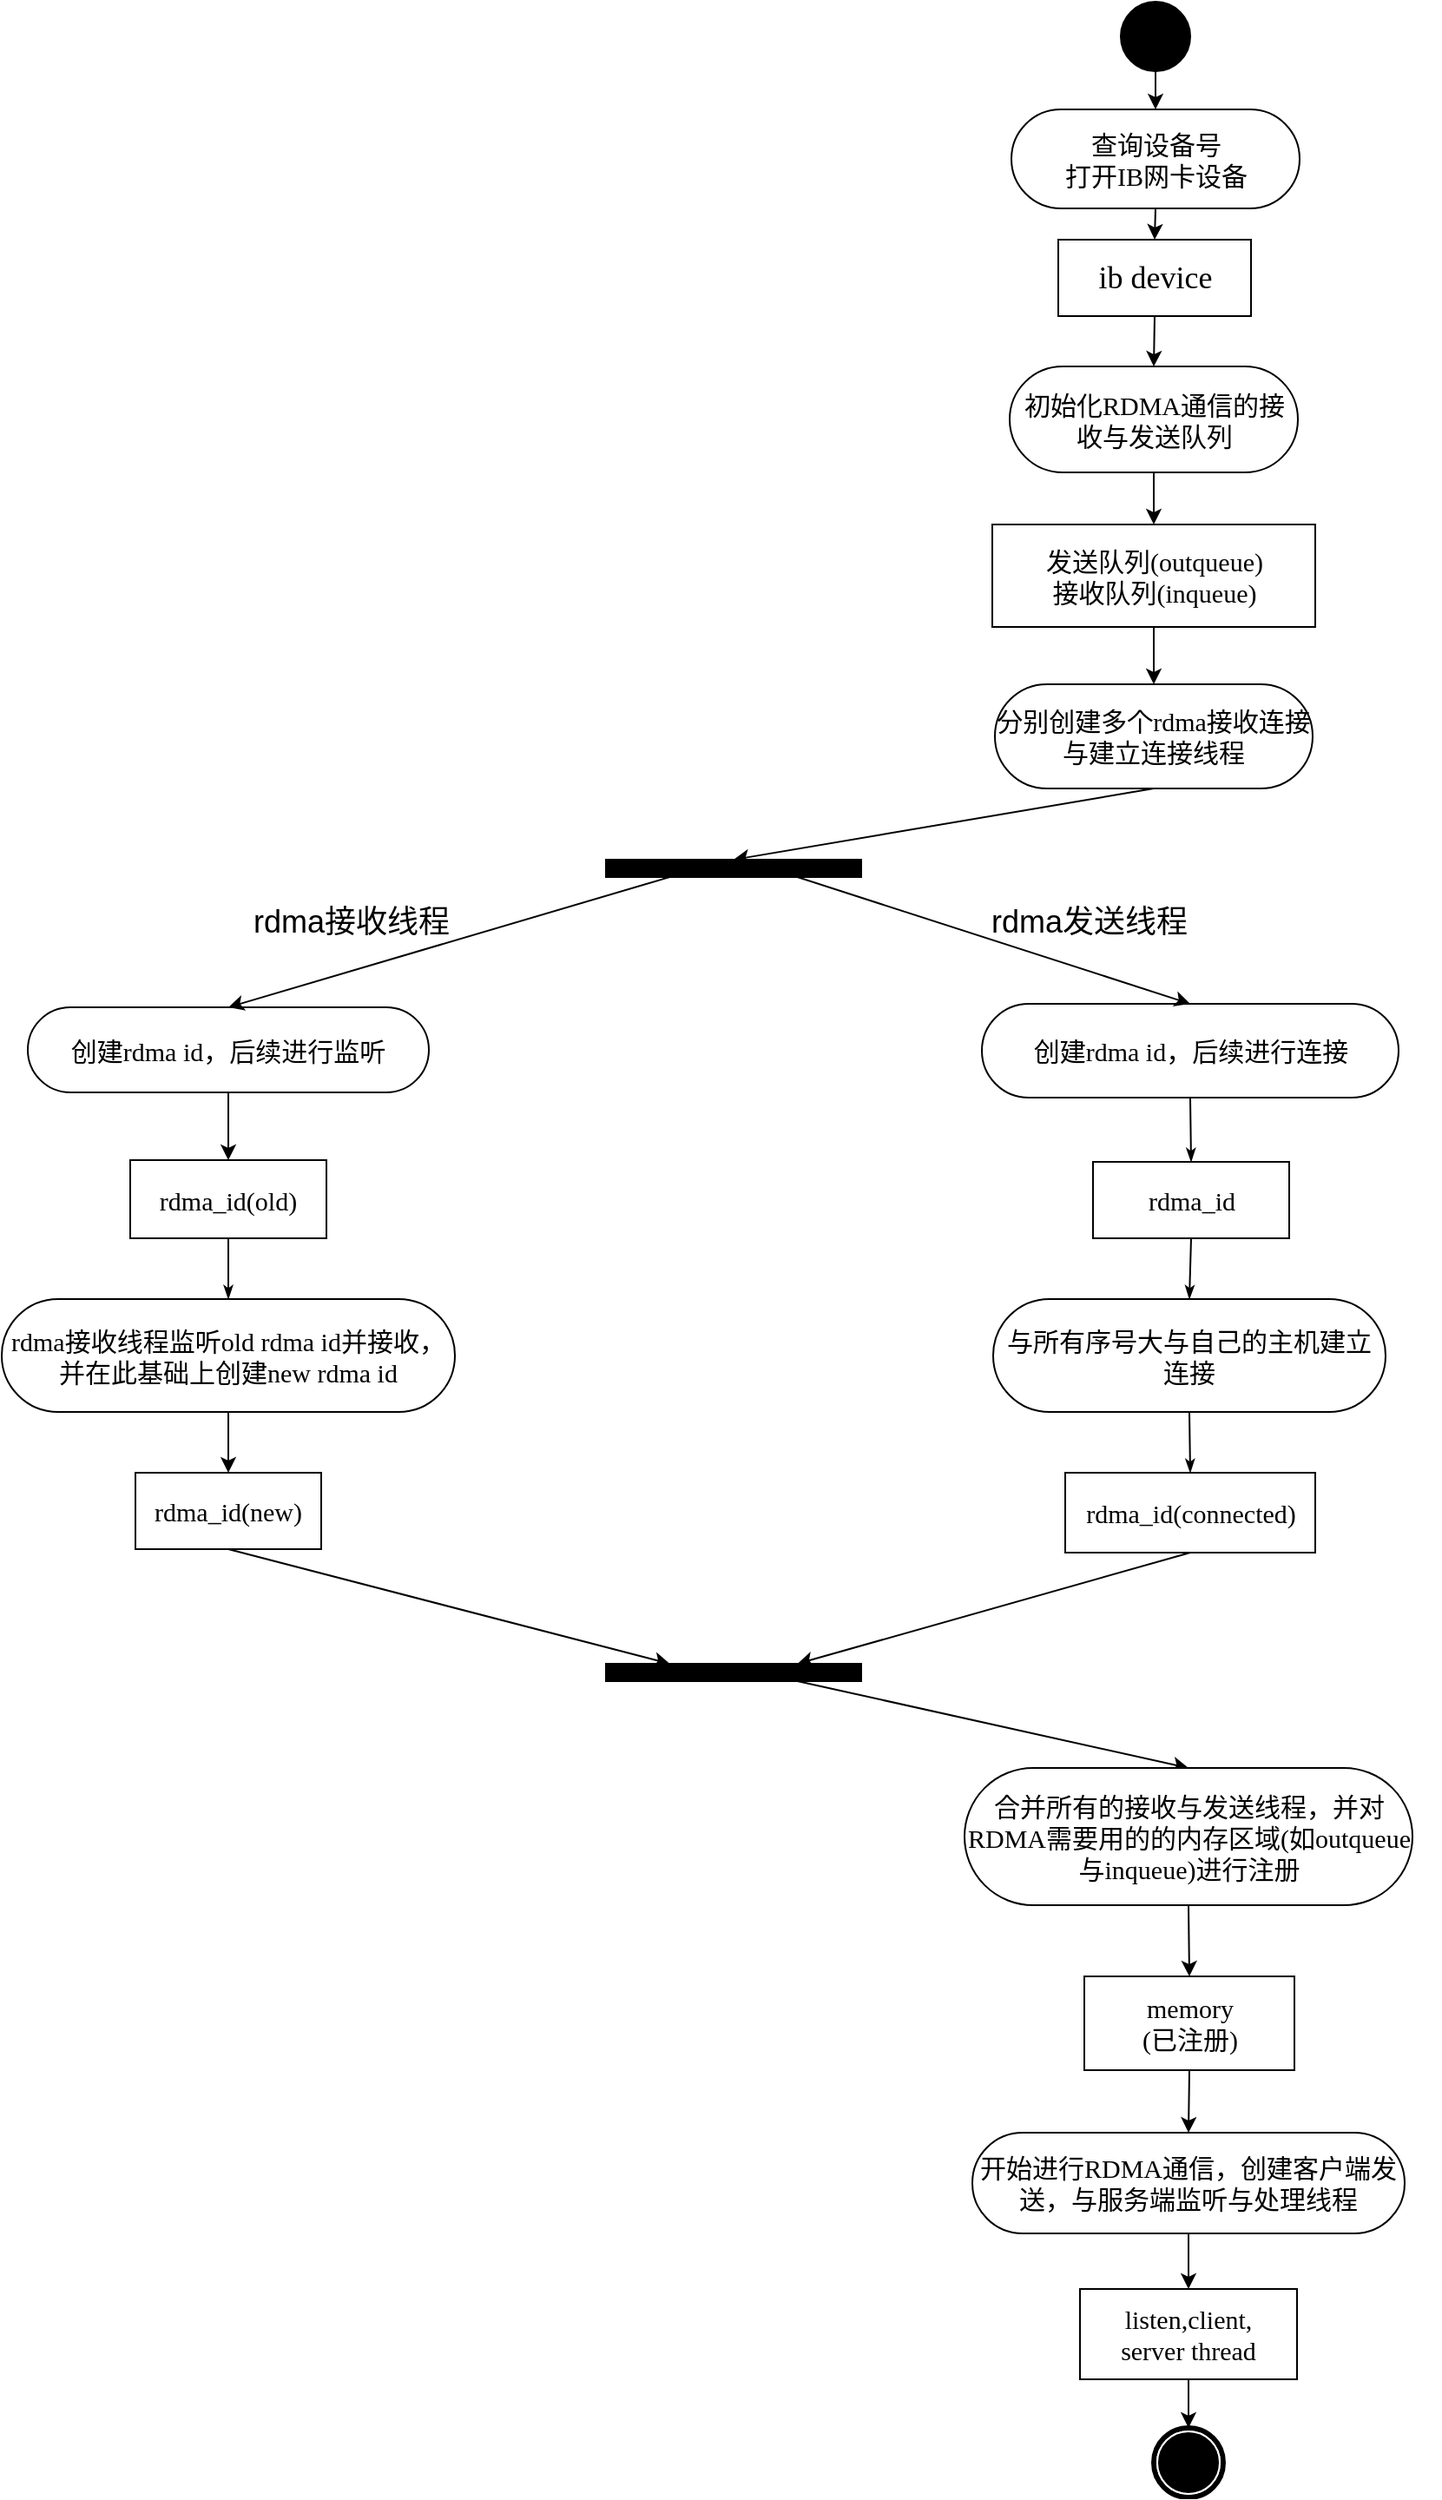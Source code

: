<mxfile version="26.0.16">
  <diagram name="第 1 页" id="6XOlHbQ4quTDH3r99i6s">
    <mxGraphModel dx="2074" dy="1147" grid="1" gridSize="10" guides="1" tooltips="1" connect="1" arrows="1" fold="1" page="1" pageScale="1" pageWidth="827" pageHeight="1169" math="0" shadow="0">
      <root>
        <mxCell id="0" />
        <mxCell id="1" parent="0" />
        <mxCell id="gNHZgQnfAsuUZqSZn94P-101" value="" style="rounded=0;fontSize=15;endArrow=classic;endFill=1;exitX=0.5;exitY=1;exitDx=0;exitDy=0;entryX=0.5;entryY=0;entryDx=0;entryDy=0;" edge="1" parent="1" source="gNHZgQnfAsuUZqSZn94P-123" target="gNHZgQnfAsuUZqSZn94P-110">
          <mxGeometry width="100" height="100" relative="1" as="geometry">
            <mxPoint x="776" y="877" as="sourcePoint" />
            <mxPoint x="876" y="777" as="targetPoint" />
          </mxGeometry>
        </mxCell>
        <mxCell id="gNHZgQnfAsuUZqSZn94P-102" value="" style="rounded=0;fontSize=15;exitX=0.5;exitY=1;exitDx=0;exitDy=0;entryX=0.5;entryY=0;entryDx=0;entryDy=0;" edge="1" parent="1" source="gNHZgQnfAsuUZqSZn94P-109" target="gNHZgQnfAsuUZqSZn94P-108">
          <mxGeometry width="100" height="100" relative="1" as="geometry">
            <mxPoint x="108.5" y="949" as="sourcePoint" />
            <mxPoint x="165" y="853" as="targetPoint" />
          </mxGeometry>
        </mxCell>
        <mxCell id="gNHZgQnfAsuUZqSZn94P-103" value="&lt;span style=&quot;font-size: 15px&quot;&gt;rdma接收线程监听old rdma id并接收，并在此基础上创建new rdma id&lt;br&gt;&lt;/span&gt;" style="rounded=1;whiteSpace=wrap;html=1;shadow=0;comic=0;labelBackgroundColor=none;strokeWidth=1;fontFamily=Verdana;fontSize=12;align=center;arcSize=50;" vertex="1" parent="1">
          <mxGeometry x="56" y="840" width="261" height="65" as="geometry" />
        </mxCell>
        <mxCell id="gNHZgQnfAsuUZqSZn94P-104" style="edgeStyle=none;rounded=0;html=1;labelBackgroundColor=none;startArrow=none;startFill=0;startSize=5;endArrow=classicThin;endFill=1;endSize=5;jettySize=auto;orthogonalLoop=1;strokeWidth=1;fontFamily=Verdana;fontSize=12;exitX=0.5;exitY=1;exitDx=0;exitDy=0;entryX=0.5;entryY=0;entryDx=0;entryDy=0;" edge="1" parent="1" source="gNHZgQnfAsuUZqSZn94P-108" target="gNHZgQnfAsuUZqSZn94P-103">
          <mxGeometry relative="1" as="geometry">
            <mxPoint x="83" y="909" as="sourcePoint" />
            <mxPoint x="-389.5" y="911" as="targetPoint" />
          </mxGeometry>
        </mxCell>
        <mxCell id="gNHZgQnfAsuUZqSZn94P-105" value="" style="rounded=0;fontSize=15;entryX=0.5;entryY=0;entryDx=0;entryDy=0;exitX=0.5;exitY=1;exitDx=0;exitDy=0;" edge="1" parent="1" source="gNHZgQnfAsuUZqSZn94P-103" target="gNHZgQnfAsuUZqSZn94P-106">
          <mxGeometry width="100" height="100" relative="1" as="geometry">
            <mxPoint x="-426.5" y="410" as="sourcePoint" />
            <mxPoint x="80" y="1011" as="targetPoint" />
          </mxGeometry>
        </mxCell>
        <mxCell id="gNHZgQnfAsuUZqSZn94P-106" value="&lt;font style=&quot;font-size: 15px&quot;&gt;rdma_id(new)&lt;/font&gt;" style="rounded=0;whiteSpace=wrap;html=1;shadow=0;comic=0;labelBackgroundColor=none;strokeWidth=1;fontFamily=Verdana;fontSize=12;align=center;arcSize=50;" vertex="1" parent="1">
          <mxGeometry x="133" y="940" width="107" height="44" as="geometry" />
        </mxCell>
        <mxCell id="gNHZgQnfAsuUZqSZn94P-107" value="rdma接收线程" style="text;html=1;align=center;verticalAlign=middle;resizable=0;points=[];autosize=1;strokeColor=none;fillColor=none;fontSize=18;" vertex="1" parent="1">
          <mxGeometry x="195" y="610" width="123" height="26" as="geometry" />
        </mxCell>
        <mxCell id="gNHZgQnfAsuUZqSZn94P-108" value="&lt;span style=&quot;font-size: 15px&quot;&gt;rdma_id(old)&lt;/span&gt;" style="rounded=0;whiteSpace=wrap;html=1;shadow=0;comic=0;labelBackgroundColor=none;strokeWidth=1;fontFamily=Verdana;fontSize=12;align=center;arcSize=50;" vertex="1" parent="1">
          <mxGeometry x="130" y="760" width="113" height="45" as="geometry" />
        </mxCell>
        <mxCell id="gNHZgQnfAsuUZqSZn94P-109" value="&lt;span style=&quot;font-size: 15px&quot;&gt;创建rdma id，后续进行监听&lt;/span&gt;" style="rounded=1;whiteSpace=wrap;html=1;shadow=0;comic=0;labelBackgroundColor=none;strokeWidth=1;fontFamily=Verdana;fontSize=12;align=center;arcSize=50;" vertex="1" parent="1">
          <mxGeometry x="71" y="672" width="231" height="49" as="geometry" />
        </mxCell>
        <mxCell id="gNHZgQnfAsuUZqSZn94P-110" value="" style="whiteSpace=wrap;html=1;rounded=0;shadow=0;comic=0;labelBackgroundColor=none;strokeWidth=1;fillColor=#000000;fontFamily=Verdana;fontSize=12;align=center;rotation=0;" vertex="1" parent="1">
          <mxGeometry x="404" y="587" width="147" height="10" as="geometry" />
        </mxCell>
        <mxCell id="gNHZgQnfAsuUZqSZn94P-111" value="" style="whiteSpace=wrap;html=1;rounded=0;shadow=0;comic=0;labelBackgroundColor=none;strokeWidth=1;fillColor=#000000;fontFamily=Verdana;fontSize=12;align=center;rotation=0;" vertex="1" parent="1">
          <mxGeometry x="404" y="1050" width="147" height="10" as="geometry" />
        </mxCell>
        <mxCell id="gNHZgQnfAsuUZqSZn94P-113" value="" style="rounded=0;fontSize=15;endArrow=classic;endFill=1;exitX=0.5;exitY=1;exitDx=0;exitDy=0;entryX=0.25;entryY=0;entryDx=0;entryDy=0;" edge="1" parent="1" source="gNHZgQnfAsuUZqSZn94P-106" target="gNHZgQnfAsuUZqSZn94P-111">
          <mxGeometry width="100" height="100" relative="1" as="geometry">
            <mxPoint x="778" y="943" as="sourcePoint" />
            <mxPoint x="878" y="843" as="targetPoint" />
          </mxGeometry>
        </mxCell>
        <mxCell id="gNHZgQnfAsuUZqSZn94P-115" value="" style="rounded=0;fontSize=15;endArrow=classic;endFill=1;exitX=0.5;exitY=1;exitDx=0;exitDy=0;entryX=0.75;entryY=0;entryDx=0;entryDy=0;" edge="1" parent="1" source="gNHZgQnfAsuUZqSZn94P-138" target="gNHZgQnfAsuUZqSZn94P-111">
          <mxGeometry width="100" height="100" relative="1" as="geometry">
            <mxPoint x="778" y="943" as="sourcePoint" />
            <mxPoint x="878" y="843" as="targetPoint" />
          </mxGeometry>
        </mxCell>
        <mxCell id="gNHZgQnfAsuUZqSZn94P-116" value="" style="rounded=0;fontSize=15;endArrow=classic;endFill=1;exitX=0.75;exitY=1;exitDx=0;exitDy=0;entryX=0.5;entryY=0;entryDx=0;entryDy=0;" edge="1" parent="1" source="gNHZgQnfAsuUZqSZn94P-111" target="gNHZgQnfAsuUZqSZn94P-141">
          <mxGeometry width="100" height="100" relative="1" as="geometry">
            <mxPoint x="499.75" y="1167" as="sourcePoint" />
            <mxPoint x="275" y="1229" as="targetPoint" />
          </mxGeometry>
        </mxCell>
        <mxCell id="gNHZgQnfAsuUZqSZn94P-117" value="" style="ellipse;whiteSpace=wrap;html=1;rounded=0;shadow=0;comic=0;labelBackgroundColor=none;strokeWidth=1;fillColor=#000000;fontFamily=Verdana;fontSize=12;align=center;" vertex="1" parent="1">
          <mxGeometry x="700.5" y="93" width="40" height="40" as="geometry" />
        </mxCell>
        <mxCell id="gNHZgQnfAsuUZqSZn94P-118" value="" style="group" vertex="1" connectable="0" parent="1">
          <mxGeometry x="632.5" y="327" width="252" height="117" as="geometry" />
        </mxCell>
        <mxCell id="gNHZgQnfAsuUZqSZn94P-119" value="&lt;span style=&quot;font-size: 15px&quot;&gt;初始化RDMA通信的接收与发送队列&lt;/span&gt;" style="rounded=1;whiteSpace=wrap;html=1;shadow=0;comic=0;labelBackgroundColor=none;strokeWidth=1;fontFamily=Verdana;fontSize=12;align=center;arcSize=50;" vertex="1" parent="gNHZgQnfAsuUZqSZn94P-118">
          <mxGeometry x="4" y="-24" width="166" height="61" as="geometry" />
        </mxCell>
        <mxCell id="gNHZgQnfAsuUZqSZn94P-120" value="&lt;span style=&quot;font-size: 15px&quot;&gt;发送队列(outqueue)&lt;br&gt;接收队列(inqueue)&lt;br&gt;&lt;/span&gt;" style="rounded=0;whiteSpace=wrap;html=1;shadow=0;comic=0;labelBackgroundColor=none;strokeWidth=1;fontFamily=Verdana;fontSize=12;align=center;arcSize=50;" vertex="1" parent="gNHZgQnfAsuUZqSZn94P-118">
          <mxGeometry x="-6" y="67" width="186" height="59" as="geometry" />
        </mxCell>
        <mxCell id="gNHZgQnfAsuUZqSZn94P-121" value="" style="rounded=0;fontSize=15;entryX=0.5;entryY=0;entryDx=0;entryDy=0;exitX=0.5;exitY=1;exitDx=0;exitDy=0;" edge="1" parent="gNHZgQnfAsuUZqSZn94P-118" source="gNHZgQnfAsuUZqSZn94P-119" target="gNHZgQnfAsuUZqSZn94P-120">
          <mxGeometry width="100" height="100" relative="1" as="geometry">
            <mxPoint x="65" y="137" as="sourcePoint" />
            <mxPoint x="111" y="186" as="targetPoint" />
          </mxGeometry>
        </mxCell>
        <mxCell id="gNHZgQnfAsuUZqSZn94P-122" value="" style="rounded=0;orthogonalLoop=1;jettySize=auto;html=1;fontSize=15;dashed=1;endArrow=none;endFill=0;" edge="1" parent="gNHZgQnfAsuUZqSZn94P-118" target="gNHZgQnfAsuUZqSZn94P-120">
          <mxGeometry relative="1" as="geometry" />
        </mxCell>
        <mxCell id="gNHZgQnfAsuUZqSZn94P-123" value="&lt;span style=&quot;font-size: 15px&quot;&gt;分别创建多个rdma接收连接与建立连接线程&lt;/span&gt;" style="rounded=1;whiteSpace=wrap;html=1;shadow=0;comic=0;labelBackgroundColor=none;strokeWidth=1;fontFamily=Verdana;fontSize=12;align=center;arcSize=50;" vertex="1" parent="1">
          <mxGeometry x="628" y="486" width="183" height="60" as="geometry" />
        </mxCell>
        <mxCell id="gNHZgQnfAsuUZqSZn94P-124" value="" style="rounded=0;fontSize=15;endArrow=classic;endFill=1;exitX=0.5;exitY=1;exitDx=0;exitDy=0;entryX=0.5;entryY=0;entryDx=0;entryDy=0;" edge="1" parent="1" source="gNHZgQnfAsuUZqSZn94P-120" target="gNHZgQnfAsuUZqSZn94P-123">
          <mxGeometry width="100" height="100" relative="1" as="geometry">
            <mxPoint x="276" y="530" as="sourcePoint" />
            <mxPoint x="376" y="430" as="targetPoint" />
          </mxGeometry>
        </mxCell>
        <mxCell id="gNHZgQnfAsuUZqSZn94P-125" value="" style="group" vertex="1" connectable="0" parent="1">
          <mxGeometry x="640" y="660" width="226" height="145" as="geometry" />
        </mxCell>
        <mxCell id="gNHZgQnfAsuUZqSZn94P-127" value="" style="rounded=0;orthogonalLoop=1;jettySize=auto;html=1;fontSize=15;dashed=1;endArrow=none;endFill=0;" edge="1" parent="gNHZgQnfAsuUZqSZn94P-125" target="gNHZgQnfAsuUZqSZn94P-129">
          <mxGeometry relative="1" as="geometry" />
        </mxCell>
        <mxCell id="gNHZgQnfAsuUZqSZn94P-128" style="edgeStyle=none;rounded=0;orthogonalLoop=1;jettySize=auto;html=1;exitX=0.5;exitY=0;exitDx=0;exitDy=0;exitPerimeter=0;fontSize=15;endArrow=classic;endFill=1;" edge="1" parent="gNHZgQnfAsuUZqSZn94P-125">
          <mxGeometry relative="1" as="geometry">
            <mxPoint x="196" y="55.5" as="sourcePoint" />
            <mxPoint x="196" y="55.5" as="targetPoint" />
          </mxGeometry>
        </mxCell>
        <mxCell id="gNHZgQnfAsuUZqSZn94P-129" value="&lt;font style=&quot;font-size: 15px&quot;&gt;rdma_id&lt;/font&gt;" style="rounded=0;whiteSpace=wrap;html=1;shadow=0;comic=0;labelBackgroundColor=none;strokeWidth=1;fontFamily=Verdana;fontSize=12;align=center;arcSize=50;" vertex="1" parent="gNHZgQnfAsuUZqSZn94P-125">
          <mxGeometry x="44.5" y="101" width="113" height="44" as="geometry" />
        </mxCell>
        <mxCell id="gNHZgQnfAsuUZqSZn94P-131" value="" style="rounded=0;fontSize=15;endArrow=classic;endFill=1;exitX=0.5;exitY=1;exitDx=0;exitDy=0;entryX=0.5;entryY=0;entryDx=0;entryDy=0;" edge="1" parent="1" source="gNHZgQnfAsuUZqSZn94P-117" target="gNHZgQnfAsuUZqSZn94P-132">
          <mxGeometry width="100" height="100" relative="1" as="geometry">
            <mxPoint x="276" y="546" as="sourcePoint" />
            <mxPoint x="376" y="446" as="targetPoint" />
          </mxGeometry>
        </mxCell>
        <mxCell id="gNHZgQnfAsuUZqSZn94P-132" value="&lt;span style=&quot;font-size: 15px&quot;&gt;查询设备号&lt;br&gt;打开IB网卡设备&lt;/span&gt;" style="rounded=1;whiteSpace=wrap;html=1;shadow=0;comic=0;labelBackgroundColor=none;strokeWidth=1;fontFamily=Verdana;fontSize=12;align=center;arcSize=50;" vertex="1" parent="1">
          <mxGeometry x="637.5" y="155" width="166" height="57" as="geometry" />
        </mxCell>
        <mxCell id="gNHZgQnfAsuUZqSZn94P-133" value="&lt;font style=&quot;font-size: 18px&quot;&gt;ib device&lt;/font&gt;" style="rounded=0;whiteSpace=wrap;html=1;shadow=0;comic=0;labelBackgroundColor=none;strokeWidth=1;fontFamily=Verdana;fontSize=12;align=center;arcSize=50;" vertex="1" parent="1">
          <mxGeometry x="664.5" y="230" width="111" height="44" as="geometry" />
        </mxCell>
        <mxCell id="gNHZgQnfAsuUZqSZn94P-134" value="" style="rounded=0;fontSize=15;entryX=0.5;entryY=0;entryDx=0;entryDy=0;exitX=0.5;exitY=1;exitDx=0;exitDy=0;" edge="1" parent="1" source="gNHZgQnfAsuUZqSZn94P-133" target="gNHZgQnfAsuUZqSZn94P-119">
          <mxGeometry width="100" height="100" relative="1" as="geometry">
            <mxPoint x="101" y="262" as="sourcePoint" />
            <mxPoint x="147" y="311" as="targetPoint" />
          </mxGeometry>
        </mxCell>
        <mxCell id="gNHZgQnfAsuUZqSZn94P-135" value="" style="rounded=0;fontSize=15;endArrow=classic;endFill=1;exitX=0.5;exitY=1;exitDx=0;exitDy=0;entryX=0.5;entryY=0;entryDx=0;entryDy=0;" edge="1" parent="1" source="gNHZgQnfAsuUZqSZn94P-132" target="gNHZgQnfAsuUZqSZn94P-133">
          <mxGeometry width="100" height="100" relative="1" as="geometry">
            <mxPoint x="169.5" y="113" as="sourcePoint" />
            <mxPoint x="169.5" y="135" as="targetPoint" />
          </mxGeometry>
        </mxCell>
        <mxCell id="gNHZgQnfAsuUZqSZn94P-136" value="rdma发送线程" style="text;html=1;align=center;verticalAlign=middle;resizable=0;points=[];autosize=1;strokeColor=none;fillColor=none;fontSize=18;" vertex="1" parent="1">
          <mxGeometry x="620.5" y="610" width="123" height="26" as="geometry" />
        </mxCell>
        <mxCell id="gNHZgQnfAsuUZqSZn94P-137" style="edgeStyle=none;rounded=0;html=1;labelBackgroundColor=none;startArrow=none;startFill=0;startSize=5;endArrow=classicThin;endFill=1;endSize=5;jettySize=auto;orthogonalLoop=1;strokeWidth=1;fontFamily=Verdana;fontSize=12;exitX=0.5;exitY=1;exitDx=0;exitDy=0;entryX=0.5;entryY=0;entryDx=0;entryDy=0;" edge="1" parent="1" source="gNHZgQnfAsuUZqSZn94P-129" target="gNHZgQnfAsuUZqSZn94P-140">
          <mxGeometry relative="1" as="geometry">
            <mxPoint x="133.565" y="852" as="sourcePoint" />
            <mxPoint x="144" y="901" as="targetPoint" />
          </mxGeometry>
        </mxCell>
        <mxCell id="gNHZgQnfAsuUZqSZn94P-138" value="&lt;span style=&quot;font-size: 15px&quot;&gt;rdma_id(connected)&lt;/span&gt;" style="rounded=0;whiteSpace=wrap;html=1;shadow=0;comic=0;labelBackgroundColor=none;strokeWidth=1;fontFamily=Verdana;fontSize=12;align=center;arcSize=50;" vertex="1" parent="1">
          <mxGeometry x="668.5" y="940" width="144" height="46" as="geometry" />
        </mxCell>
        <mxCell id="gNHZgQnfAsuUZqSZn94P-139" style="edgeStyle=none;rounded=0;html=1;labelBackgroundColor=none;startArrow=none;startFill=0;startSize=5;endArrow=classicThin;endFill=1;endSize=5;jettySize=auto;orthogonalLoop=1;strokeWidth=1;fontFamily=Verdana;fontSize=12;exitX=0.5;exitY=1;exitDx=0;exitDy=0;entryX=0.5;entryY=0;entryDx=0;entryDy=0;" edge="1" parent="1" source="gNHZgQnfAsuUZqSZn94P-140" target="gNHZgQnfAsuUZqSZn94P-138">
          <mxGeometry relative="1" as="geometry">
            <mxPoint x="189" y="895" as="sourcePoint" />
            <mxPoint x="189" y="922" as="targetPoint" />
          </mxGeometry>
        </mxCell>
        <mxCell id="gNHZgQnfAsuUZqSZn94P-140" value="&lt;span style=&quot;font-size: 15px&quot;&gt;与所有序号大与自己的主机建立连接&lt;/span&gt;" style="rounded=1;whiteSpace=wrap;html=1;shadow=0;comic=0;labelBackgroundColor=none;strokeWidth=1;fontFamily=Verdana;fontSize=12;align=center;arcSize=50;" vertex="1" parent="1">
          <mxGeometry x="627" y="840" width="226" height="65" as="geometry" />
        </mxCell>
        <mxCell id="gNHZgQnfAsuUZqSZn94P-141" value="&lt;span style=&quot;font-size: 15px&quot;&gt;合并所有的接收与发送线程，并对RDMA需要用的的内存区域(如outqueue与inqueue)进行注册&lt;/span&gt;" style="rounded=1;whiteSpace=wrap;html=1;shadow=0;comic=0;labelBackgroundColor=none;strokeWidth=1;fontFamily=Verdana;fontSize=12;align=center;arcSize=50;" vertex="1" parent="1">
          <mxGeometry x="610.5" y="1110" width="258" height="79" as="geometry" />
        </mxCell>
        <mxCell id="gNHZgQnfAsuUZqSZn94P-142" value="&lt;span style=&quot;font-size: 15px&quot;&gt;memory&lt;br&gt;(已注册)&lt;/span&gt;" style="rounded=0;whiteSpace=wrap;html=1;shadow=0;comic=0;labelBackgroundColor=none;strokeWidth=1;fontFamily=Verdana;fontSize=12;align=center;arcSize=50;" vertex="1" parent="1">
          <mxGeometry x="679.5" y="1230" width="121" height="54" as="geometry" />
        </mxCell>
        <mxCell id="gNHZgQnfAsuUZqSZn94P-143" value="" style="rounded=0;fontSize=15;endArrow=classic;endFill=1;exitX=0.5;exitY=1;exitDx=0;exitDy=0;entryX=0.5;entryY=0;entryDx=0;entryDy=0;" edge="1" parent="1" source="gNHZgQnfAsuUZqSZn94P-142" target="gNHZgQnfAsuUZqSZn94P-145">
          <mxGeometry width="100" height="100" relative="1" as="geometry">
            <mxPoint x="285" y="1053" as="sourcePoint" />
            <mxPoint x="385" y="953" as="targetPoint" />
          </mxGeometry>
        </mxCell>
        <mxCell id="gNHZgQnfAsuUZqSZn94P-144" value="" style="rounded=0;fontSize=15;entryX=0.5;entryY=0;entryDx=0;entryDy=0;exitX=0.5;exitY=1;exitDx=0;exitDy=0;" edge="1" parent="1" source="gNHZgQnfAsuUZqSZn94P-141" target="gNHZgQnfAsuUZqSZn94P-142">
          <mxGeometry width="100" height="100" relative="1" as="geometry">
            <mxPoint x="143.5" y="1317" as="sourcePoint" />
            <mxPoint x="189.5" y="1366" as="targetPoint" />
          </mxGeometry>
        </mxCell>
        <mxCell id="gNHZgQnfAsuUZqSZn94P-145" value="&lt;span style=&quot;font-size: 15px&quot;&gt;开始进行RDMA通信，创建客户端发送，与服务端监听与处理线程&lt;/span&gt;" style="rounded=1;whiteSpace=wrap;html=1;shadow=0;comic=0;labelBackgroundColor=none;strokeWidth=1;fontFamily=Verdana;fontSize=12;align=center;arcSize=50;" vertex="1" parent="1">
          <mxGeometry x="615" y="1320" width="249" height="58" as="geometry" />
        </mxCell>
        <mxCell id="gNHZgQnfAsuUZqSZn94P-146" value="&lt;span style=&quot;font-size: 15px&quot;&gt;listen,client,&lt;br&gt;server thread&lt;/span&gt;" style="rounded=0;whiteSpace=wrap;html=1;shadow=0;comic=0;labelBackgroundColor=none;strokeWidth=1;fontFamily=Verdana;fontSize=12;align=center;arcSize=50;" vertex="1" parent="1">
          <mxGeometry x="677" y="1410" width="125" height="52" as="geometry" />
        </mxCell>
        <mxCell id="gNHZgQnfAsuUZqSZn94P-147" value="" style="rounded=0;fontSize=15;entryX=0.5;entryY=0;entryDx=0;entryDy=0;exitX=0.5;exitY=1;exitDx=0;exitDy=0;" edge="1" parent="1" source="gNHZgQnfAsuUZqSZn94P-145" target="gNHZgQnfAsuUZqSZn94P-146">
          <mxGeometry width="100" height="100" relative="1" as="geometry">
            <mxPoint x="157.5" y="1464" as="sourcePoint" />
            <mxPoint x="203.5" y="1513" as="targetPoint" />
          </mxGeometry>
        </mxCell>
        <mxCell id="gNHZgQnfAsuUZqSZn94P-148" value="" style="shape=mxgraph.bpmn.shape;html=1;verticalLabelPosition=bottom;labelBackgroundColor=#ffffff;verticalAlign=top;perimeter=ellipsePerimeter;outline=end;symbol=terminate;rounded=0;shadow=0;comic=0;strokeWidth=1;fontFamily=Verdana;fontSize=12;align=center;" vertex="1" parent="1">
          <mxGeometry x="719.5" y="1490" width="40" height="40" as="geometry" />
        </mxCell>
        <mxCell id="gNHZgQnfAsuUZqSZn94P-149" value="" style="rounded=0;fontSize=15;entryX=0.5;entryY=0;entryDx=0;entryDy=0;exitX=0.5;exitY=1;exitDx=0;exitDy=0;" edge="1" parent="1" source="gNHZgQnfAsuUZqSZn94P-146" target="gNHZgQnfAsuUZqSZn94P-148">
          <mxGeometry width="100" height="100" relative="1" as="geometry">
            <mxPoint x="188.5" y="1472" as="sourcePoint" />
            <mxPoint x="187" y="1514" as="targetPoint" />
          </mxGeometry>
        </mxCell>
        <mxCell id="gNHZgQnfAsuUZqSZn94P-126" value="&lt;span style=&quot;font-size: 15px&quot;&gt;创建rdma id，&lt;/span&gt;&lt;span style=&quot;font-size: 15px&quot;&gt;后续进行连接&lt;/span&gt;" style="rounded=1;whiteSpace=wrap;html=1;shadow=0;comic=0;labelBackgroundColor=none;strokeWidth=1;fontFamily=Verdana;fontSize=12;align=center;arcSize=50;" vertex="1" parent="1">
          <mxGeometry x="620.5" y="670" width="240" height="54" as="geometry" />
        </mxCell>
        <mxCell id="gNHZgQnfAsuUZqSZn94P-130" style="edgeStyle=none;rounded=0;html=1;labelBackgroundColor=none;startArrow=none;startFill=0;startSize=5;endArrow=classicThin;endFill=1;endSize=5;jettySize=auto;orthogonalLoop=1;strokeWidth=1;fontFamily=Verdana;fontSize=12;entryX=0.5;entryY=0;entryDx=0;entryDy=0;exitX=0.5;exitY=1;exitDx=0;exitDy=0;" edge="1" parent="1" source="gNHZgQnfAsuUZqSZn94P-126" target="gNHZgQnfAsuUZqSZn94P-129">
          <mxGeometry relative="1" as="geometry">
            <mxPoint x="772.5" y="921" as="sourcePoint" />
            <mxPoint x="738.5" y="934" as="targetPoint" />
          </mxGeometry>
        </mxCell>
        <mxCell id="gNHZgQnfAsuUZqSZn94P-151" value="" style="endArrow=classic;html=1;rounded=0;exitX=0.75;exitY=1;exitDx=0;exitDy=0;entryX=0.5;entryY=0;entryDx=0;entryDy=0;" edge="1" parent="1" source="gNHZgQnfAsuUZqSZn94P-110" target="gNHZgQnfAsuUZqSZn94P-126">
          <mxGeometry width="50" height="50" relative="1" as="geometry">
            <mxPoint x="390" y="850" as="sourcePoint" />
            <mxPoint x="440" y="800" as="targetPoint" />
          </mxGeometry>
        </mxCell>
        <mxCell id="gNHZgQnfAsuUZqSZn94P-152" value="" style="endArrow=classic;html=1;rounded=0;exitX=0.25;exitY=1;exitDx=0;exitDy=0;entryX=0.5;entryY=0;entryDx=0;entryDy=0;" edge="1" parent="1" source="gNHZgQnfAsuUZqSZn94P-110" target="gNHZgQnfAsuUZqSZn94P-109">
          <mxGeometry width="50" height="50" relative="1" as="geometry">
            <mxPoint x="524" y="607" as="sourcePoint" />
            <mxPoint x="400" y="710" as="targetPoint" />
          </mxGeometry>
        </mxCell>
      </root>
    </mxGraphModel>
  </diagram>
</mxfile>

